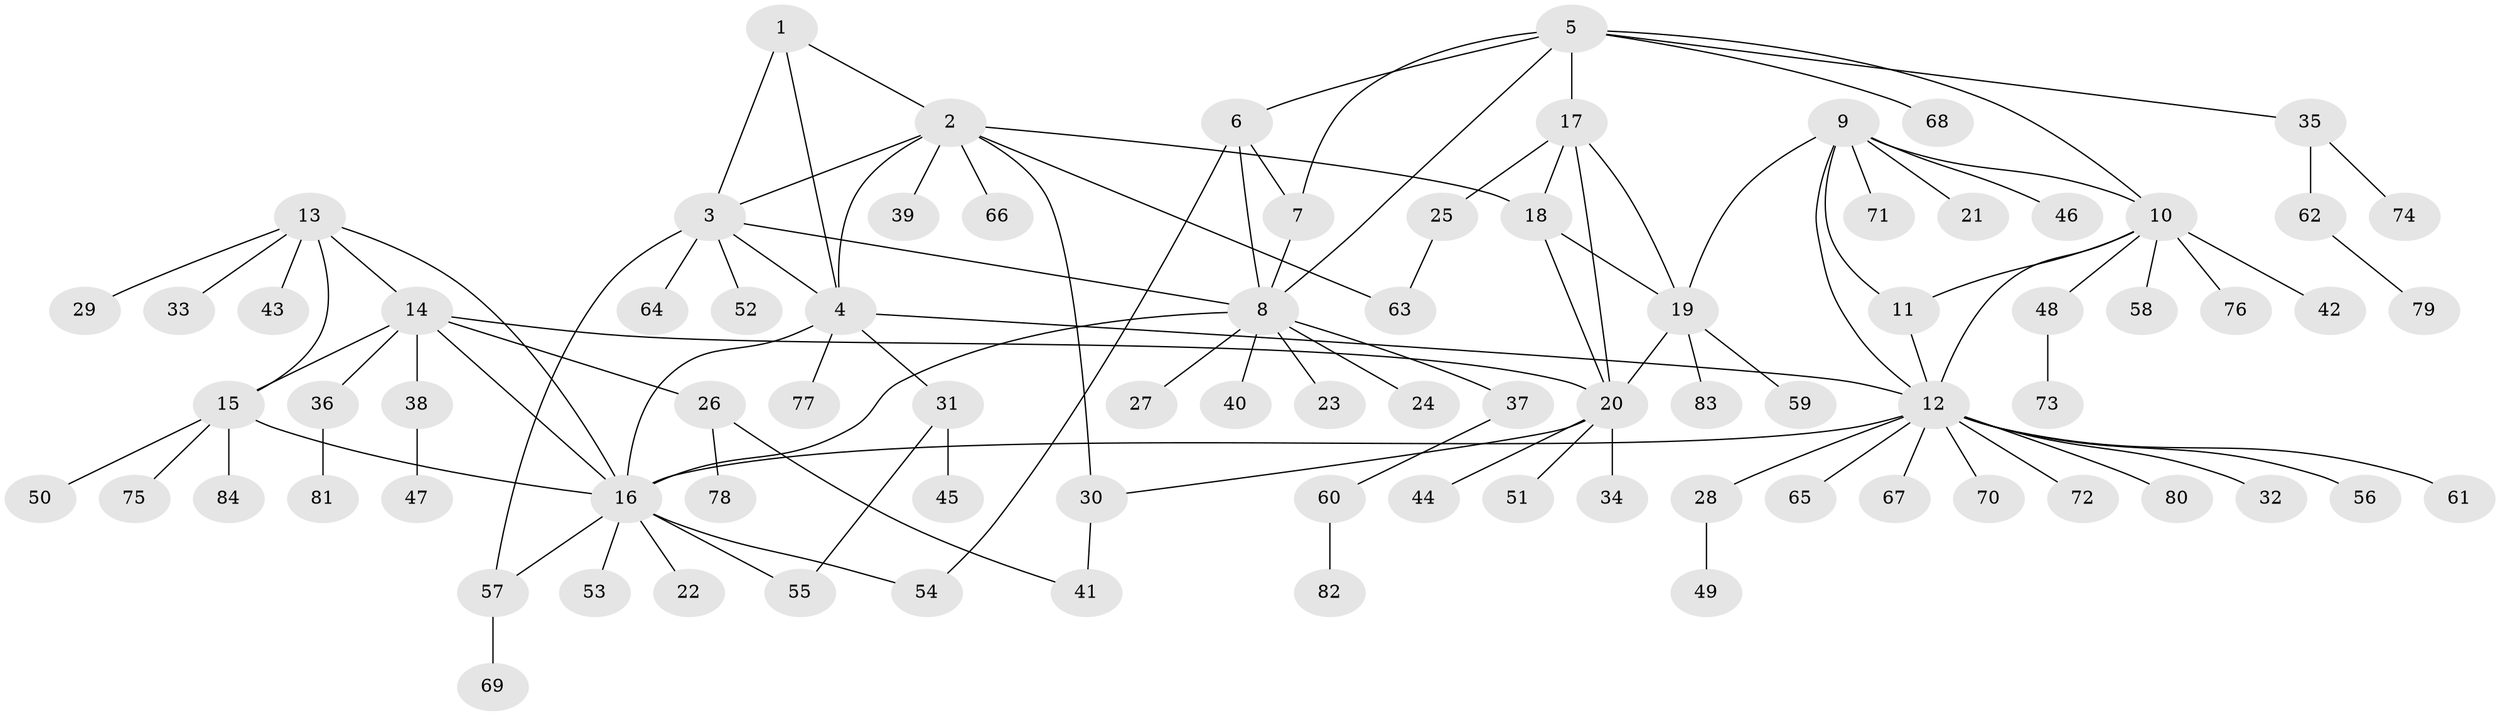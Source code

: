 // coarse degree distribution, {5: 0.047619047619047616, 2: 0.07142857142857142, 7: 0.07142857142857142, 8: 0.047619047619047616, 1: 0.7142857142857143, 12: 0.023809523809523808, 3: 0.023809523809523808}
// Generated by graph-tools (version 1.1) at 2025/58/03/04/25 21:58:56]
// undirected, 84 vertices, 110 edges
graph export_dot {
graph [start="1"]
  node [color=gray90,style=filled];
  1;
  2;
  3;
  4;
  5;
  6;
  7;
  8;
  9;
  10;
  11;
  12;
  13;
  14;
  15;
  16;
  17;
  18;
  19;
  20;
  21;
  22;
  23;
  24;
  25;
  26;
  27;
  28;
  29;
  30;
  31;
  32;
  33;
  34;
  35;
  36;
  37;
  38;
  39;
  40;
  41;
  42;
  43;
  44;
  45;
  46;
  47;
  48;
  49;
  50;
  51;
  52;
  53;
  54;
  55;
  56;
  57;
  58;
  59;
  60;
  61;
  62;
  63;
  64;
  65;
  66;
  67;
  68;
  69;
  70;
  71;
  72;
  73;
  74;
  75;
  76;
  77;
  78;
  79;
  80;
  81;
  82;
  83;
  84;
  1 -- 2;
  1 -- 3;
  1 -- 4;
  2 -- 3;
  2 -- 4;
  2 -- 18;
  2 -- 30;
  2 -- 39;
  2 -- 63;
  2 -- 66;
  3 -- 4;
  3 -- 8;
  3 -- 52;
  3 -- 57;
  3 -- 64;
  4 -- 12;
  4 -- 16;
  4 -- 31;
  4 -- 77;
  5 -- 6;
  5 -- 7;
  5 -- 8;
  5 -- 10;
  5 -- 17;
  5 -- 35;
  5 -- 68;
  6 -- 7;
  6 -- 8;
  6 -- 54;
  7 -- 8;
  8 -- 16;
  8 -- 23;
  8 -- 24;
  8 -- 27;
  8 -- 37;
  8 -- 40;
  9 -- 10;
  9 -- 11;
  9 -- 12;
  9 -- 19;
  9 -- 21;
  9 -- 46;
  9 -- 71;
  10 -- 11;
  10 -- 12;
  10 -- 42;
  10 -- 48;
  10 -- 58;
  10 -- 76;
  11 -- 12;
  12 -- 16;
  12 -- 28;
  12 -- 32;
  12 -- 56;
  12 -- 61;
  12 -- 65;
  12 -- 67;
  12 -- 70;
  12 -- 72;
  12 -- 80;
  13 -- 14;
  13 -- 15;
  13 -- 16;
  13 -- 29;
  13 -- 33;
  13 -- 43;
  14 -- 15;
  14 -- 16;
  14 -- 20;
  14 -- 26;
  14 -- 36;
  14 -- 38;
  15 -- 16;
  15 -- 50;
  15 -- 75;
  15 -- 84;
  16 -- 22;
  16 -- 53;
  16 -- 54;
  16 -- 55;
  16 -- 57;
  17 -- 18;
  17 -- 19;
  17 -- 20;
  17 -- 25;
  18 -- 19;
  18 -- 20;
  19 -- 20;
  19 -- 59;
  19 -- 83;
  20 -- 30;
  20 -- 34;
  20 -- 44;
  20 -- 51;
  25 -- 63;
  26 -- 41;
  26 -- 78;
  28 -- 49;
  30 -- 41;
  31 -- 45;
  31 -- 55;
  35 -- 62;
  35 -- 74;
  36 -- 81;
  37 -- 60;
  38 -- 47;
  48 -- 73;
  57 -- 69;
  60 -- 82;
  62 -- 79;
}

